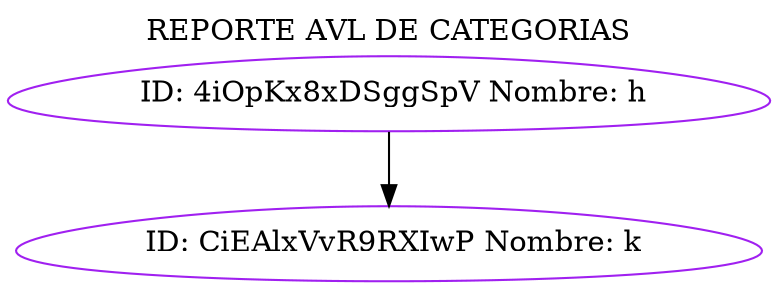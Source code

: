 digraph D { 
 node [shape = egg, color = purple];
labelloc = "t;"label = "REPORTE AVL DE CATEGORIAS";

	N0[label = " ID: 4iOpKx8xDSggSpV Nombre: h"];
	N1[label = " ID: CiEAlxVvR9RXIwP Nombre: k"];
	N0 -> N1;}